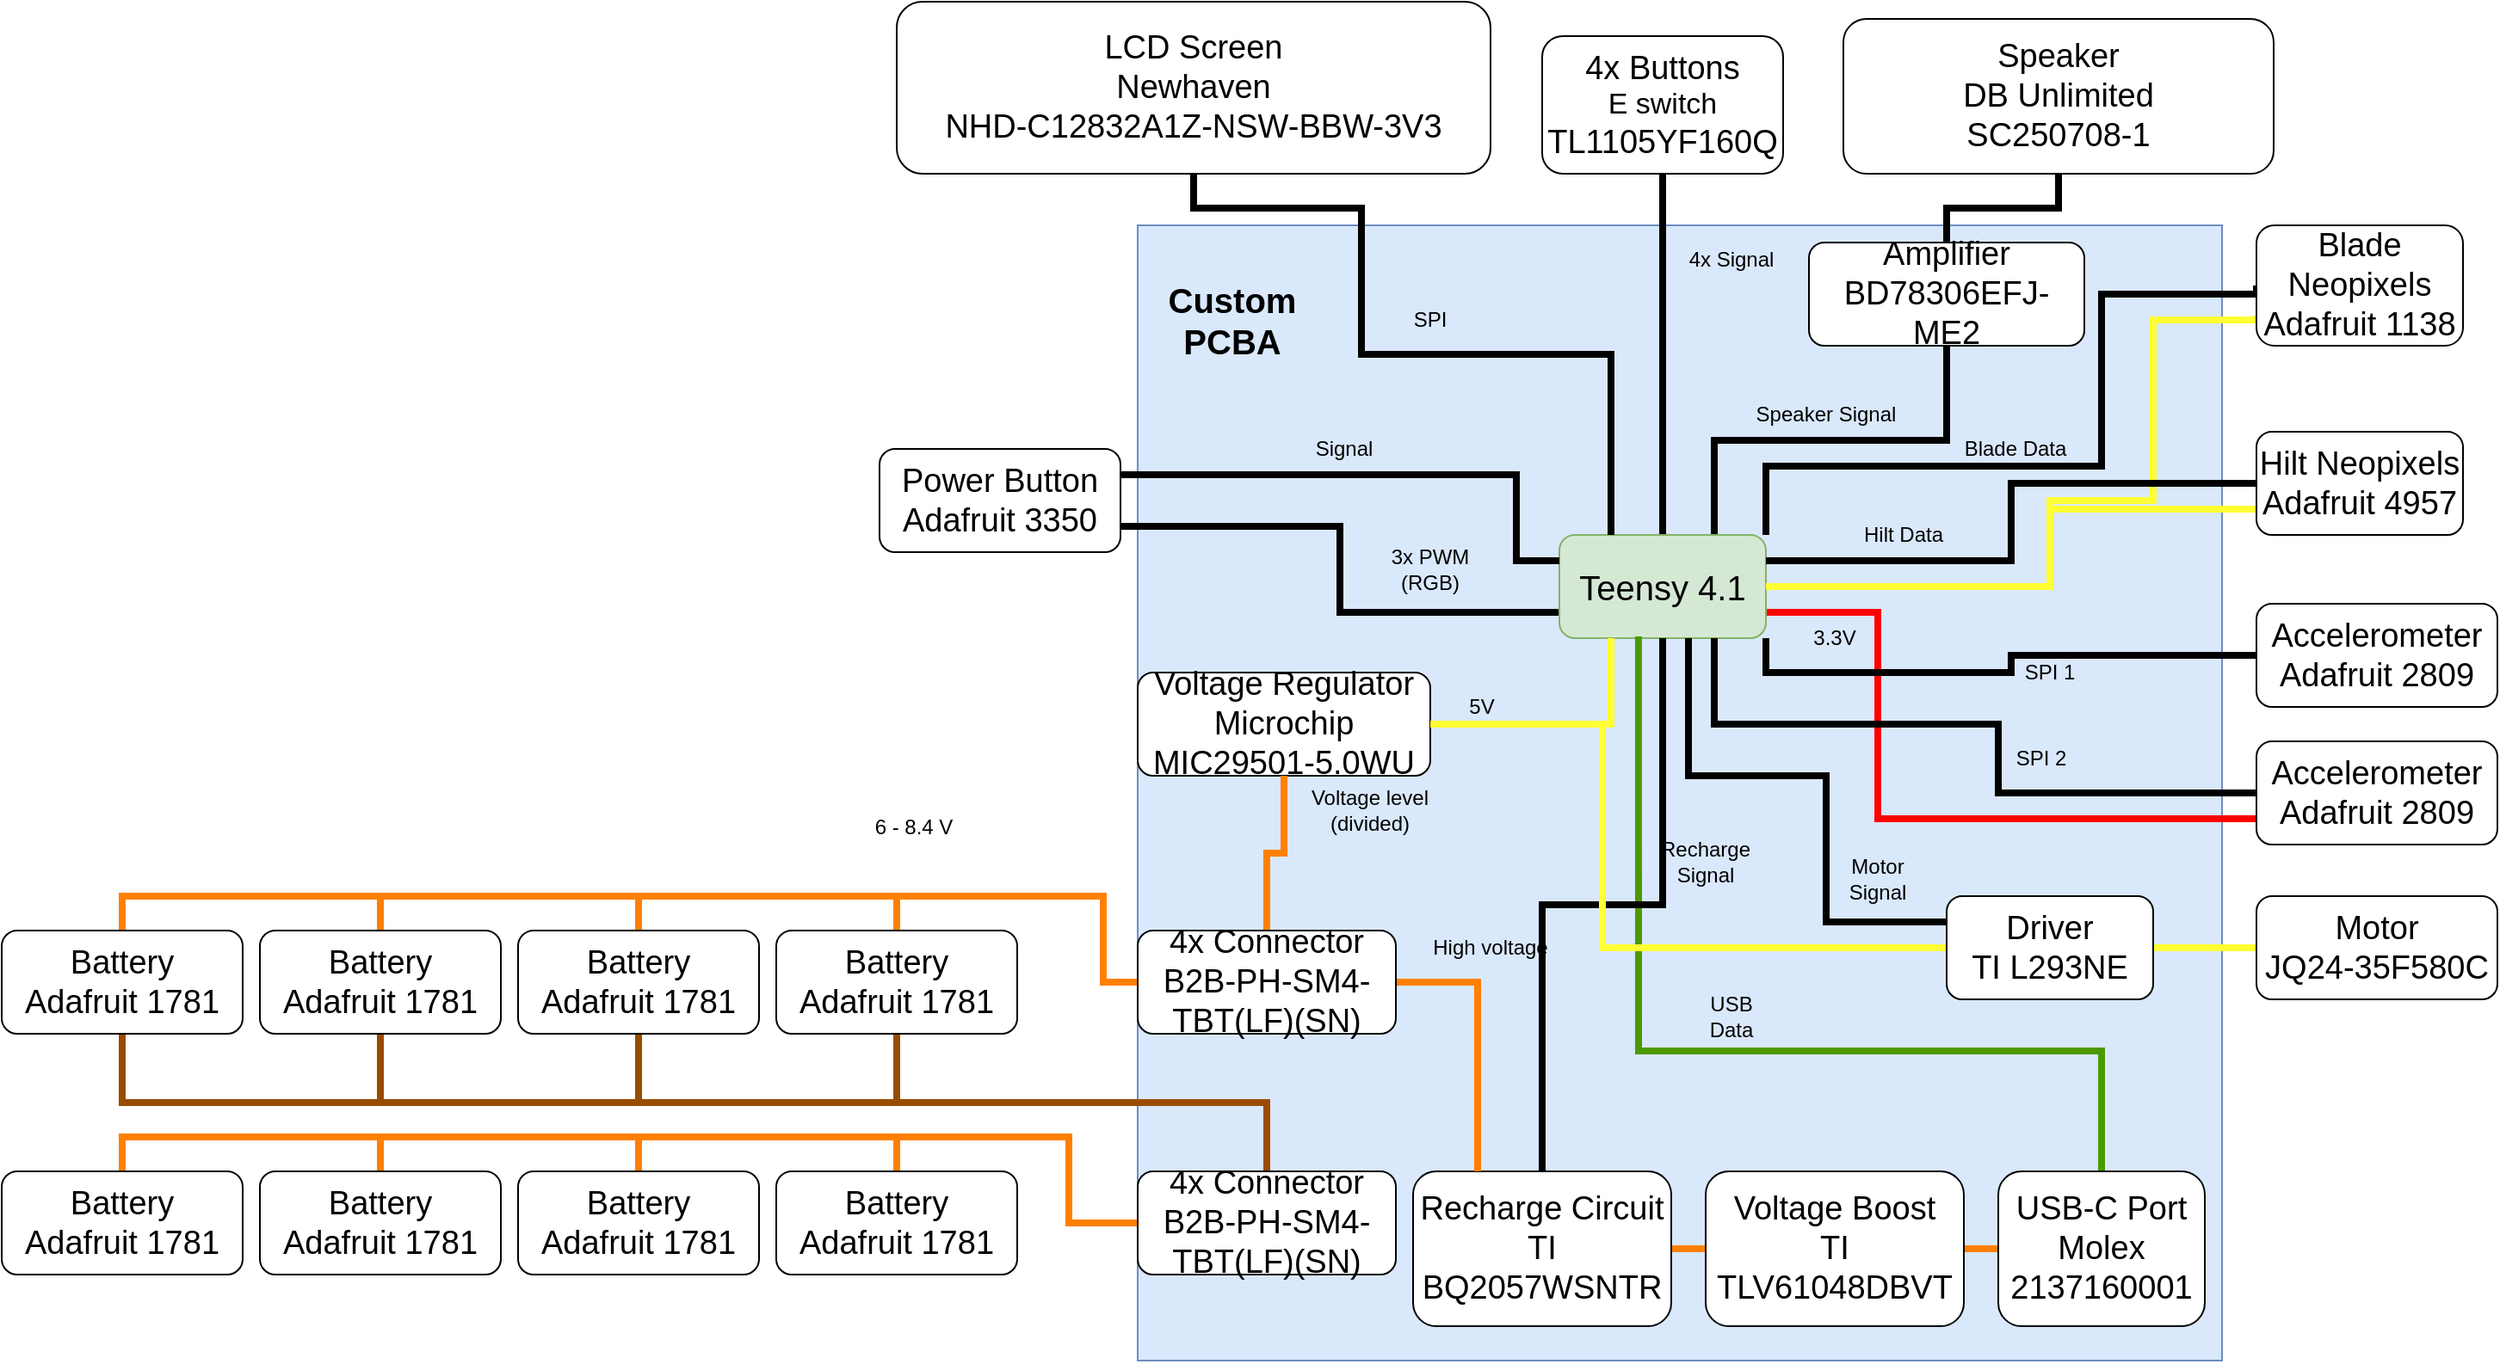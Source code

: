 <mxfile version="14.4.3" type="device"><diagram id="tJHZqEU9b3s4Z7ZnYbz-" name="Page-1"><mxGraphModel dx="2176" dy="1868" grid="1" gridSize="10" guides="1" tooltips="1" connect="1" arrows="1" fold="1" page="1" pageScale="1" pageWidth="850" pageHeight="1100" math="0" shadow="0"><root><mxCell id="0"/><mxCell id="1" parent="0"/><mxCell id="uuftW81fmSAjzaZZql---2" value="" style="rounded=0;whiteSpace=wrap;html=1;fillColor=#dae8fc;strokeColor=#6c8ebf;" parent="1" vertex="1"><mxGeometry x="120" y="60" width="630" height="660" as="geometry"/></mxCell><mxCell id="uuftW81fmSAjzaZZql---31" style="edgeStyle=orthogonalEdgeStyle;rounded=0;orthogonalLoop=1;jettySize=auto;html=1;exitX=0;exitY=0.75;exitDx=0;exitDy=0;entryX=1;entryY=0.75;entryDx=0;entryDy=0;endArrow=none;endFill=0;strokeWidth=4;" parent="1" source="uuftW81fmSAjzaZZql---1" target="uuftW81fmSAjzaZZql---15" edge="1"><mxGeometry relative="1" as="geometry"/></mxCell><mxCell id="uuftW81fmSAjzaZZql---37" style="edgeStyle=orthogonalEdgeStyle;rounded=0;orthogonalLoop=1;jettySize=auto;html=1;exitX=1;exitY=0.75;exitDx=0;exitDy=0;endArrow=none;endFill=0;strokeWidth=4;strokeColor=#FF0000;entryX=0;entryY=0.75;entryDx=0;entryDy=0;" parent="1" source="uuftW81fmSAjzaZZql---1" target="uuftW81fmSAjzaZZql---51" edge="1"><mxGeometry relative="1" as="geometry"><mxPoint x="580" y="760" as="targetPoint"/><Array as="points"><mxPoint x="550" y="285"/><mxPoint x="550" y="405"/></Array></mxGeometry></mxCell><mxCell id="uuftW81fmSAjzaZZql---39" style="edgeStyle=orthogonalEdgeStyle;rounded=0;orthogonalLoop=1;jettySize=auto;html=1;exitX=0.5;exitY=0;exitDx=0;exitDy=0;endArrow=none;endFill=0;strokeWidth=4;" parent="1" source="uuftW81fmSAjzaZZql---1" target="uuftW81fmSAjzaZZql---11" edge="1"><mxGeometry relative="1" as="geometry"/></mxCell><mxCell id="uuftW81fmSAjzaZZql---42" style="edgeStyle=orthogonalEdgeStyle;rounded=0;orthogonalLoop=1;jettySize=auto;html=1;exitX=0.75;exitY=0;exitDx=0;exitDy=0;entryX=0.5;entryY=1;entryDx=0;entryDy=0;endArrow=none;endFill=0;strokeWidth=4;" parent="1" source="uuftW81fmSAjzaZZql---1" target="uuftW81fmSAjzaZZql---41" edge="1"><mxGeometry relative="1" as="geometry"/></mxCell><mxCell id="uuftW81fmSAjzaZZql---45" style="edgeStyle=orthogonalEdgeStyle;rounded=0;orthogonalLoop=1;jettySize=auto;html=1;exitX=1;exitY=0;exitDx=0;exitDy=0;entryX=0;entryY=0.5;entryDx=0;entryDy=0;endArrow=none;endFill=0;strokeColor=#000000;strokeWidth=4;" parent="1" source="uuftW81fmSAjzaZZql---1" target="uuftW81fmSAjzaZZql---6" edge="1"><mxGeometry relative="1" as="geometry"><Array as="points"><mxPoint x="485" y="200"/><mxPoint x="680" y="200"/><mxPoint x="680" y="100"/></Array></mxGeometry></mxCell><mxCell id="uuftW81fmSAjzaZZql---49" style="edgeStyle=orthogonalEdgeStyle;rounded=0;orthogonalLoop=1;jettySize=auto;html=1;exitX=1;exitY=0.5;exitDx=0;exitDy=0;entryX=0;entryY=0.75;entryDx=0;entryDy=0;endArrow=none;endFill=0;strokeWidth=4;strokeColor=#FFFF33;" parent="1" source="uuftW81fmSAjzaZZql---1" target="uuftW81fmSAjzaZZql---7" edge="1"><mxGeometry relative="1" as="geometry"><Array as="points"><mxPoint x="650" y="270"/><mxPoint x="650" y="225"/></Array></mxGeometry></mxCell><mxCell id="uuftW81fmSAjzaZZql---1" value="&lt;font style=&quot;font-size: 20px&quot;&gt;Teensy 4.1&lt;/font&gt;" style="rounded=1;whiteSpace=wrap;html=1;fillColor=#d5e8d4;strokeColor=#82b366;" parent="1" vertex="1"><mxGeometry x="365" y="240" width="120" height="60" as="geometry"/></mxCell><mxCell id="uuftW81fmSAjzaZZql---3" value="&lt;b&gt;&lt;font style=&quot;font-size: 20px&quot;&gt;Custom PCBA&lt;/font&gt;&lt;/b&gt;" style="text;html=1;strokeColor=none;fillColor=none;align=center;verticalAlign=middle;whiteSpace=wrap;rounded=0;" parent="1" vertex="1"><mxGeometry x="130" y="90" width="90" height="50" as="geometry"/></mxCell><mxCell id="uuftW81fmSAjzaZZql---4" value="&lt;font&gt;&lt;span style=&quot;font-size: 19px&quot;&gt;Speaker&lt;/span&gt;&lt;br&gt;&lt;span style=&quot;font-size: 19px&quot;&gt;DB Unlimited&lt;/span&gt;&lt;br&gt;&lt;span style=&quot;font-size: 19px&quot;&gt;SC250708-1&lt;/span&gt;&lt;br&gt;&lt;/font&gt;" style="rounded=1;whiteSpace=wrap;html=1;" parent="1" vertex="1"><mxGeometry x="530" y="-60" width="250" height="90" as="geometry"/></mxCell><mxCell id="uuftW81fmSAjzaZZql---50" style="edgeStyle=orthogonalEdgeStyle;rounded=0;orthogonalLoop=1;jettySize=auto;html=1;exitX=0;exitY=0.75;exitDx=0;exitDy=0;endArrow=none;endFill=0;strokeColor=#FFFF33;strokeWidth=4;entryX=1;entryY=0.5;entryDx=0;entryDy=0;" parent="1" source="uuftW81fmSAjzaZZql---6" target="uuftW81fmSAjzaZZql---1" edge="1"><mxGeometry relative="1" as="geometry"><mxPoint x="720" y="220" as="targetPoint"/><Array as="points"><mxPoint x="710" y="115"/><mxPoint x="710" y="220"/><mxPoint x="650" y="220"/><mxPoint x="650" y="270"/></Array></mxGeometry></mxCell><mxCell id="uuftW81fmSAjzaZZql---6" value="&lt;font style=&quot;font-size: 19px&quot;&gt;Blade Neopixels&lt;br&gt;Adafruit 1138&lt;br&gt;&lt;/font&gt;" style="rounded=1;whiteSpace=wrap;html=1;" parent="1" vertex="1"><mxGeometry x="770" y="60" width="120" height="70" as="geometry"/></mxCell><mxCell id="uuftW81fmSAjzaZZql---47" style="edgeStyle=orthogonalEdgeStyle;rounded=0;orthogonalLoop=1;jettySize=auto;html=1;exitX=0;exitY=0.5;exitDx=0;exitDy=0;entryX=1;entryY=0.25;entryDx=0;entryDy=0;endArrow=none;endFill=0;strokeColor=#000000;strokeWidth=4;" parent="1" source="uuftW81fmSAjzaZZql---7" target="uuftW81fmSAjzaZZql---1" edge="1"><mxGeometry relative="1" as="geometry"/></mxCell><mxCell id="uuftW81fmSAjzaZZql---7" value="&lt;font style=&quot;font-size: 19px&quot;&gt;Hilt Neopixels&lt;br&gt;Adafruit 4957&lt;br&gt;&lt;/font&gt;" style="rounded=1;whiteSpace=wrap;html=1;" parent="1" vertex="1"><mxGeometry x="770" y="180" width="120" height="60" as="geometry"/></mxCell><mxCell id="uuftW81fmSAjzaZZql---52" style="edgeStyle=orthogonalEdgeStyle;rounded=0;orthogonalLoop=1;jettySize=auto;html=1;exitX=0;exitY=0.5;exitDx=0;exitDy=0;entryX=1;entryY=1;entryDx=0;entryDy=0;endArrow=none;endFill=0;strokeWidth=4;" parent="1" source="uuftW81fmSAjzaZZql---9" target="uuftW81fmSAjzaZZql---1" edge="1"><mxGeometry relative="1" as="geometry"/></mxCell><mxCell id="uuftW81fmSAjzaZZql---9" value="&lt;font style=&quot;font-size: 19px&quot;&gt;Accelerometer&lt;br&gt;Adafruit 2809&lt;br&gt;&lt;/font&gt;" style="rounded=1;whiteSpace=wrap;html=1;" parent="1" vertex="1"><mxGeometry x="770" y="280" width="140" height="60" as="geometry"/></mxCell><mxCell id="uuftW81fmSAjzaZZql---57" style="edgeStyle=orthogonalEdgeStyle;rounded=0;orthogonalLoop=1;jettySize=auto;html=1;exitX=0.5;exitY=1;exitDx=0;exitDy=0;entryX=0.25;entryY=0;entryDx=0;entryDy=0;endArrow=none;endFill=0;strokeColor=#000000;strokeWidth=4;" parent="1" source="uuftW81fmSAjzaZZql---10" target="uuftW81fmSAjzaZZql---1" edge="1"><mxGeometry relative="1" as="geometry"><Array as="points"><mxPoint x="153" y="50"/><mxPoint x="250" y="50"/><mxPoint x="250" y="135"/><mxPoint x="395" y="135"/></Array></mxGeometry></mxCell><mxCell id="uuftW81fmSAjzaZZql---10" value="&lt;font&gt;&lt;span style=&quot;font-size: 19px&quot;&gt;LCD Screen&lt;/span&gt;&lt;br&gt;&lt;span style=&quot;font-size: 19px&quot;&gt;Newhaven&lt;br&gt;NHD-C12832A1Z-NSW-BBW-3V3&lt;/span&gt;&lt;br&gt;&lt;/font&gt;" style="rounded=1;whiteSpace=wrap;html=1;" parent="1" vertex="1"><mxGeometry x="-20" y="-70" width="345" height="100" as="geometry"/></mxCell><mxCell id="uuftW81fmSAjzaZZql---11" value="&lt;font&gt;&lt;span style=&quot;font-size: 19px&quot;&gt;4x Buttons&lt;br&gt;&lt;/span&gt;&lt;font style=&quot;font-size: 17px&quot;&gt;E switch&lt;/font&gt;&lt;br&gt;&lt;span style=&quot;font-size: 19px&quot;&gt;TL1105YF160Q&lt;/span&gt;&lt;br&gt;&lt;/font&gt;" style="rounded=1;whiteSpace=wrap;html=1;" parent="1" vertex="1"><mxGeometry x="355" y="-50" width="140" height="80" as="geometry"/></mxCell><mxCell id="uuftW81fmSAjzaZZql---63" style="edgeStyle=orthogonalEdgeStyle;rounded=0;orthogonalLoop=1;jettySize=auto;html=1;exitX=0;exitY=0.5;exitDx=0;exitDy=0;entryX=1;entryY=0.5;entryDx=0;entryDy=0;endArrow=none;endFill=0;strokeWidth=4;strokeColor=#FF8000;" parent="1" source="uuftW81fmSAjzaZZql---12" target="uuftW81fmSAjzaZZql---16" edge="1"><mxGeometry relative="1" as="geometry"/></mxCell><mxCell id="uuftW81fmSAjzaZZql---70" style="edgeStyle=orthogonalEdgeStyle;rounded=0;orthogonalLoop=1;jettySize=auto;html=1;exitX=0.5;exitY=0;exitDx=0;exitDy=0;entryX=0.383;entryY=0.983;entryDx=0;entryDy=0;entryPerimeter=0;endArrow=none;endFill=0;strokeWidth=4;strokeColor=#4D9900;" parent="1" source="uuftW81fmSAjzaZZql---12" target="uuftW81fmSAjzaZZql---1" edge="1"><mxGeometry relative="1" as="geometry"><Array as="points"><mxPoint x="680" y="540"/><mxPoint x="411" y="540"/></Array></mxGeometry></mxCell><mxCell id="uuftW81fmSAjzaZZql---12" value="&lt;font&gt;&lt;span style=&quot;font-size: 19px&quot;&gt;USB-C Port&lt;/span&gt;&lt;br&gt;&lt;span style=&quot;font-size: 19px&quot;&gt;Molex&lt;/span&gt;&lt;br&gt;&lt;span style=&quot;font-size: 19px&quot;&gt;2137160001&lt;/span&gt;&lt;br&gt;&lt;/font&gt;" style="rounded=1;whiteSpace=wrap;html=1;" parent="1" vertex="1"><mxGeometry x="620" y="610" width="120" height="90" as="geometry"/></mxCell><mxCell id="uuftW81fmSAjzaZZql---66" style="edgeStyle=orthogonalEdgeStyle;rounded=0;orthogonalLoop=1;jettySize=auto;html=1;exitX=0;exitY=0.5;exitDx=0;exitDy=0;entryX=1;entryY=0.5;entryDx=0;entryDy=0;endArrow=none;endFill=0;strokeWidth=4;strokeColor=#FFFF33;" parent="1" source="uuftW81fmSAjzaZZql---13" target="uuftW81fmSAjzaZZql---65" edge="1"><mxGeometry relative="1" as="geometry"/></mxCell><mxCell id="uuftW81fmSAjzaZZql---13" value="&lt;font&gt;&lt;span style=&quot;font-size: 19px&quot;&gt;Motor&lt;/span&gt;&lt;br&gt;&lt;span style=&quot;font-size: 19px&quot;&gt;JQ24-35F580C&lt;/span&gt;&lt;br&gt;&lt;/font&gt;" style="rounded=1;whiteSpace=wrap;html=1;" parent="1" vertex="1"><mxGeometry x="770" y="450" width="140" height="60" as="geometry"/></mxCell><mxCell id="uuftW81fmSAjzaZZql---94" style="edgeStyle=orthogonalEdgeStyle;rounded=0;orthogonalLoop=1;jettySize=auto;html=1;exitX=0.5;exitY=0;exitDx=0;exitDy=0;endArrow=none;endFill=0;strokeColor=#FF8000;strokeWidth=4;" parent="1" source="uuftW81fmSAjzaZZql---14" target="uuftW81fmSAjzaZZql---89" edge="1"><mxGeometry relative="1" as="geometry"><Array as="points"><mxPoint x="-20" y="450"/><mxPoint x="100" y="450"/><mxPoint x="100" y="500"/></Array></mxGeometry></mxCell><mxCell id="uuftW81fmSAjzaZZql---100" style="edgeStyle=orthogonalEdgeStyle;rounded=0;orthogonalLoop=1;jettySize=auto;html=1;exitX=0.5;exitY=1;exitDx=0;exitDy=0;endArrow=none;endFill=0;strokeColor=#994C00;strokeWidth=4;" parent="1" source="uuftW81fmSAjzaZZql---14" target="uuftW81fmSAjzaZZql---90" edge="1"><mxGeometry relative="1" as="geometry"/></mxCell><mxCell id="uuftW81fmSAjzaZZql---14" value="&lt;font style=&quot;font-size: 19px&quot;&gt;Battery&lt;br&gt;Adafruit 1781&lt;br&gt;&lt;/font&gt;" style="rounded=1;whiteSpace=wrap;html=1;" parent="1" vertex="1"><mxGeometry x="-90" y="470" width="140" height="60" as="geometry"/></mxCell><mxCell id="uuftW81fmSAjzaZZql---35" style="edgeStyle=orthogonalEdgeStyle;rounded=0;orthogonalLoop=1;jettySize=auto;html=1;exitX=1;exitY=0.25;exitDx=0;exitDy=0;entryX=0;entryY=0.25;entryDx=0;entryDy=0;endArrow=none;endFill=0;strokeWidth=4;" parent="1" source="uuftW81fmSAjzaZZql---15" target="uuftW81fmSAjzaZZql---1" edge="1"><mxGeometry relative="1" as="geometry"><Array as="points"><mxPoint x="340" y="205"/><mxPoint x="340" y="255"/></Array></mxGeometry></mxCell><mxCell id="uuftW81fmSAjzaZZql---15" value="&lt;font style=&quot;font-size: 19px&quot;&gt;Power Button&lt;br&gt;Adafruit 3350&lt;br&gt;&lt;/font&gt;" style="rounded=1;whiteSpace=wrap;html=1;" parent="1" vertex="1"><mxGeometry x="-30" y="190" width="140" height="60" as="geometry"/></mxCell><mxCell id="uuftW81fmSAjzaZZql---18" style="edgeStyle=orthogonalEdgeStyle;rounded=0;orthogonalLoop=1;jettySize=auto;html=1;exitX=0.5;exitY=1;exitDx=0;exitDy=0;entryX=0.5;entryY=0;entryDx=0;entryDy=0;strokeColor=none;endArrow=none;endFill=0;strokeWidth=4;" parent="1" source="uuftW81fmSAjzaZZql---16" target="uuftW81fmSAjzaZZql---12" edge="1"><mxGeometry relative="1" as="geometry"/></mxCell><mxCell id="uuftW81fmSAjzaZZql---64" style="edgeStyle=orthogonalEdgeStyle;rounded=0;orthogonalLoop=1;jettySize=auto;html=1;exitX=0;exitY=0.5;exitDx=0;exitDy=0;entryX=1;entryY=0.5;entryDx=0;entryDy=0;endArrow=none;endFill=0;strokeWidth=4;strokeColor=#FF8000;" parent="1" source="uuftW81fmSAjzaZZql---16" target="uuftW81fmSAjzaZZql---17" edge="1"><mxGeometry relative="1" as="geometry"/></mxCell><mxCell id="uuftW81fmSAjzaZZql---16" value="&lt;font&gt;&lt;span style=&quot;font-size: 19px&quot;&gt;Voltage Boost&lt;/span&gt;&lt;br&gt;&lt;span style=&quot;font-size: 19px&quot;&gt;TI&lt;/span&gt;&lt;br&gt;&lt;span style=&quot;font-size: 19px&quot;&gt;TLV61048DBVT&lt;/span&gt;&lt;br&gt;&lt;/font&gt;" style="rounded=1;whiteSpace=wrap;html=1;" parent="1" vertex="1"><mxGeometry x="450" y="610" width="150" height="90" as="geometry"/></mxCell><mxCell id="uuftW81fmSAjzaZZql---23" style="edgeStyle=orthogonalEdgeStyle;rounded=0;orthogonalLoop=1;jettySize=auto;html=1;exitX=0.5;exitY=0;exitDx=0;exitDy=0;entryX=0.5;entryY=1;entryDx=0;entryDy=0;endArrow=none;endFill=0;strokeWidth=4;" parent="1" source="uuftW81fmSAjzaZZql---17" target="uuftW81fmSAjzaZZql---1" edge="1"><mxGeometry relative="1" as="geometry"/></mxCell><mxCell id="uuftW81fmSAjzaZZql---17" value="&lt;font&gt;&lt;span style=&quot;font-size: 19px&quot;&gt;Recharge Circuit&lt;/span&gt;&lt;br&gt;&lt;span style=&quot;font-size: 19px&quot;&gt;TI&lt;/span&gt;&lt;br&gt;&lt;span style=&quot;font-size: 19px&quot;&gt;BQ2057WSNTR&lt;/span&gt;&lt;br&gt;&lt;/font&gt;" style="rounded=1;whiteSpace=wrap;html=1;" parent="1" vertex="1"><mxGeometry x="280" y="610" width="150" height="90" as="geometry"/></mxCell><mxCell id="uuftW81fmSAjzaZZql---22" value="High voltage" style="text;html=1;strokeColor=none;fillColor=none;align=center;verticalAlign=middle;whiteSpace=wrap;rounded=0;" parent="1" vertex="1"><mxGeometry x="280" y="470" width="90" height="20" as="geometry"/></mxCell><mxCell id="uuftW81fmSAjzaZZql---24" value="Recharge&lt;br&gt;Signal" style="text;html=1;strokeColor=none;fillColor=none;align=center;verticalAlign=middle;whiteSpace=wrap;rounded=0;" parent="1" vertex="1"><mxGeometry x="430" y="420" width="40" height="20" as="geometry"/></mxCell><mxCell id="uuftW81fmSAjzaZZql---28" style="edgeStyle=orthogonalEdgeStyle;rounded=0;orthogonalLoop=1;jettySize=auto;html=1;exitX=1;exitY=0.5;exitDx=0;exitDy=0;entryX=0.25;entryY=1;entryDx=0;entryDy=0;endArrow=none;endFill=0;strokeWidth=4;strokeColor=#FFFF33;" parent="1" source="uuftW81fmSAjzaZZql---26" target="uuftW81fmSAjzaZZql---1" edge="1"><mxGeometry relative="1" as="geometry"/></mxCell><mxCell id="uuftW81fmSAjzaZZql---26" value="&lt;font&gt;&lt;span style=&quot;font-size: 19px&quot;&gt;Voltage Regulator&lt;/span&gt;&lt;br&gt;&lt;span style=&quot;font-size: 19px&quot;&gt;Microchip&lt;/span&gt;&lt;br&gt;&lt;span style=&quot;font-size: 19px&quot;&gt;MIC29501-5.0WU&lt;/span&gt;&lt;br&gt;&lt;/font&gt;" style="rounded=1;whiteSpace=wrap;html=1;" parent="1" vertex="1"><mxGeometry x="120" y="320" width="170" height="60" as="geometry"/></mxCell><mxCell id="uuftW81fmSAjzaZZql---29" value="5V" style="text;html=1;strokeColor=none;fillColor=none;align=center;verticalAlign=middle;whiteSpace=wrap;rounded=0;" parent="1" vertex="1"><mxGeometry x="300" y="330" width="40" height="20" as="geometry"/></mxCell><mxCell id="uuftW81fmSAjzaZZql---30" value="6 - 8.4 V" style="text;html=1;strokeColor=none;fillColor=none;align=center;verticalAlign=middle;whiteSpace=wrap;rounded=0;" parent="1" vertex="1"><mxGeometry x="-40" y="400" width="60" height="20" as="geometry"/></mxCell><mxCell id="uuftW81fmSAjzaZZql---32" value="3x PWM (RGB)" style="text;html=1;strokeColor=none;fillColor=none;align=center;verticalAlign=middle;whiteSpace=wrap;rounded=0;" parent="1" vertex="1"><mxGeometry x="260" y="250" width="60" height="20" as="geometry"/></mxCell><mxCell id="uuftW81fmSAjzaZZql---34" value="Voltage level&lt;br&gt;(divided)" style="text;html=1;strokeColor=none;fillColor=none;align=center;verticalAlign=middle;whiteSpace=wrap;rounded=0;" parent="1" vertex="1"><mxGeometry x="210" y="390" width="90" height="20" as="geometry"/></mxCell><mxCell id="uuftW81fmSAjzaZZql---36" value="Signal" style="text;html=1;strokeColor=none;fillColor=none;align=center;verticalAlign=middle;whiteSpace=wrap;rounded=0;" parent="1" vertex="1"><mxGeometry x="220" y="180" width="40" height="20" as="geometry"/></mxCell><mxCell id="uuftW81fmSAjzaZZql---38" value="3.3V" style="text;html=1;strokeColor=none;fillColor=none;align=center;verticalAlign=middle;whiteSpace=wrap;rounded=0;" parent="1" vertex="1"><mxGeometry x="505" y="290" width="40" height="20" as="geometry"/></mxCell><mxCell id="uuftW81fmSAjzaZZql---40" value="4x Signal" style="text;html=1;strokeColor=none;fillColor=none;align=center;verticalAlign=middle;whiteSpace=wrap;rounded=0;" parent="1" vertex="1"><mxGeometry x="425" y="70" width="80" height="20" as="geometry"/></mxCell><mxCell id="uuftW81fmSAjzaZZql---44" style="edgeStyle=orthogonalEdgeStyle;rounded=0;orthogonalLoop=1;jettySize=auto;html=1;exitX=0.5;exitY=0;exitDx=0;exitDy=0;endArrow=none;endFill=0;strokeColor=#000000;strokeWidth=4;" parent="1" source="uuftW81fmSAjzaZZql---41" target="uuftW81fmSAjzaZZql---4" edge="1"><mxGeometry relative="1" as="geometry"/></mxCell><mxCell id="uuftW81fmSAjzaZZql---41" value="&lt;span style=&quot;font-size: 19px&quot;&gt;Amplifier&lt;/span&gt;&lt;br&gt;&lt;span style=&quot;font-size: 19px&quot;&gt;BD78306EFJ-ME2&lt;/span&gt;" style="rounded=1;whiteSpace=wrap;html=1;" parent="1" vertex="1"><mxGeometry x="510" y="70" width="160" height="60" as="geometry"/></mxCell><mxCell id="uuftW81fmSAjzaZZql---43" value="Speaker Signal" style="text;html=1;strokeColor=none;fillColor=none;align=center;verticalAlign=middle;whiteSpace=wrap;rounded=0;" parent="1" vertex="1"><mxGeometry x="460" y="160" width="120" height="20" as="geometry"/></mxCell><mxCell id="uuftW81fmSAjzaZZql---46" value="Blade Data" style="text;html=1;strokeColor=none;fillColor=none;align=center;verticalAlign=middle;whiteSpace=wrap;rounded=0;" parent="1" vertex="1"><mxGeometry x="570" y="180" width="120" height="20" as="geometry"/></mxCell><mxCell id="uuftW81fmSAjzaZZql---48" value="Hilt Data" style="text;html=1;strokeColor=none;fillColor=none;align=center;verticalAlign=middle;whiteSpace=wrap;rounded=0;" parent="1" vertex="1"><mxGeometry x="505" y="230" width="120" height="20" as="geometry"/></mxCell><mxCell id="uuftW81fmSAjzaZZql---53" style="edgeStyle=orthogonalEdgeStyle;rounded=0;orthogonalLoop=1;jettySize=auto;html=1;exitX=0;exitY=0.5;exitDx=0;exitDy=0;entryX=0.75;entryY=1;entryDx=0;entryDy=0;endArrow=none;endFill=0;strokeColor=#000000;strokeWidth=4;" parent="1" source="uuftW81fmSAjzaZZql---51" target="uuftW81fmSAjzaZZql---1" edge="1"><mxGeometry relative="1" as="geometry"><Array as="points"><mxPoint x="620" y="390"/><mxPoint x="620" y="350"/><mxPoint x="455" y="350"/></Array></mxGeometry></mxCell><mxCell id="uuftW81fmSAjzaZZql---51" value="&lt;font style=&quot;font-size: 19px&quot;&gt;Accelerometer&lt;br&gt;Adafruit 2809&lt;br&gt;&lt;/font&gt;" style="rounded=1;whiteSpace=wrap;html=1;" parent="1" vertex="1"><mxGeometry x="770" y="360" width="140" height="60" as="geometry"/></mxCell><mxCell id="uuftW81fmSAjzaZZql---54" value="SPI 1" style="text;html=1;strokeColor=none;fillColor=none;align=center;verticalAlign=middle;whiteSpace=wrap;rounded=0;" parent="1" vertex="1"><mxGeometry x="630" y="310" width="40" height="20" as="geometry"/></mxCell><mxCell id="uuftW81fmSAjzaZZql---55" value="SPI 2" style="text;html=1;strokeColor=none;fillColor=none;align=center;verticalAlign=middle;whiteSpace=wrap;rounded=0;" parent="1" vertex="1"><mxGeometry x="625" y="360" width="40" height="20" as="geometry"/></mxCell><mxCell id="uuftW81fmSAjzaZZql---58" value="SPI" style="text;html=1;strokeColor=none;fillColor=none;align=center;verticalAlign=middle;whiteSpace=wrap;rounded=0;" parent="1" vertex="1"><mxGeometry x="270" y="105" width="40" height="20" as="geometry"/></mxCell><mxCell id="uuftW81fmSAjzaZZql---67" style="edgeStyle=orthogonalEdgeStyle;rounded=0;orthogonalLoop=1;jettySize=auto;html=1;exitX=0;exitY=0.5;exitDx=0;exitDy=0;endArrow=none;endFill=0;strokeColor=#FFFF33;strokeWidth=4;" parent="1" source="uuftW81fmSAjzaZZql---65" edge="1"><mxGeometry relative="1" as="geometry"><mxPoint x="290" y="350" as="targetPoint"/><Array as="points"><mxPoint x="390" y="480"/><mxPoint x="390" y="350"/></Array></mxGeometry></mxCell><mxCell id="uuftW81fmSAjzaZZql---68" style="edgeStyle=orthogonalEdgeStyle;rounded=0;orthogonalLoop=1;jettySize=auto;html=1;exitX=0;exitY=0.25;exitDx=0;exitDy=0;entryX=0.625;entryY=1;entryDx=0;entryDy=0;entryPerimeter=0;endArrow=none;endFill=0;strokeWidth=4;" parent="1" source="uuftW81fmSAjzaZZql---65" target="uuftW81fmSAjzaZZql---1" edge="1"><mxGeometry relative="1" as="geometry"><Array as="points"><mxPoint x="520" y="465"/><mxPoint x="520" y="380"/><mxPoint x="440" y="380"/></Array></mxGeometry></mxCell><mxCell id="uuftW81fmSAjzaZZql---65" value="&lt;span style=&quot;font-size: 19px&quot;&gt;Driver&lt;br&gt;TI L293NE&lt;br&gt;&lt;/span&gt;" style="rounded=1;whiteSpace=wrap;html=1;" parent="1" vertex="1"><mxGeometry x="590" y="450" width="120" height="60" as="geometry"/></mxCell><mxCell id="uuftW81fmSAjzaZZql---69" value="Motor Signal" style="text;html=1;strokeColor=none;fillColor=none;align=center;verticalAlign=middle;whiteSpace=wrap;rounded=0;" parent="1" vertex="1"><mxGeometry x="530" y="430" width="40" height="20" as="geometry"/></mxCell><mxCell id="uuftW81fmSAjzaZZql---71" value="USB Data" style="text;html=1;strokeColor=none;fillColor=none;align=center;verticalAlign=middle;whiteSpace=wrap;rounded=0;" parent="1" vertex="1"><mxGeometry x="445" y="510" width="40" height="20" as="geometry"/></mxCell><mxCell id="uuftW81fmSAjzaZZql---104" style="edgeStyle=orthogonalEdgeStyle;rounded=0;orthogonalLoop=1;jettySize=auto;html=1;exitX=0.5;exitY=0;exitDx=0;exitDy=0;endArrow=none;endFill=0;strokeColor=#FF8000;strokeWidth=4;" parent="1" source="uuftW81fmSAjzaZZql---73" edge="1"><mxGeometry relative="1" as="geometry"><mxPoint x="120" y="640" as="targetPoint"/><Array as="points"><mxPoint x="-20" y="590"/><mxPoint x="80" y="590"/><mxPoint x="80" y="640"/></Array></mxGeometry></mxCell><mxCell id="uuftW81fmSAjzaZZql---73" value="&lt;font style=&quot;font-size: 19px&quot;&gt;Battery&lt;br&gt;Adafruit 1781&lt;br&gt;&lt;/font&gt;" style="rounded=1;whiteSpace=wrap;html=1;" parent="1" vertex="1"><mxGeometry x="-90" y="610" width="140" height="60" as="geometry"/></mxCell><mxCell id="uuftW81fmSAjzaZZql---92" style="edgeStyle=orthogonalEdgeStyle;rounded=0;orthogonalLoop=1;jettySize=auto;html=1;exitX=0.5;exitY=0;exitDx=0;exitDy=0;entryX=0;entryY=0.5;entryDx=0;entryDy=0;endArrow=none;endFill=0;strokeColor=#FF8000;strokeWidth=4;" parent="1" source="uuftW81fmSAjzaZZql---75" target="uuftW81fmSAjzaZZql---89" edge="1"><mxGeometry relative="1" as="geometry"><Array as="points"><mxPoint x="-170" y="450"/><mxPoint x="100" y="450"/><mxPoint x="100" y="500"/></Array></mxGeometry></mxCell><mxCell id="uuftW81fmSAjzaZZql---99" style="edgeStyle=orthogonalEdgeStyle;rounded=0;orthogonalLoop=1;jettySize=auto;html=1;exitX=0.5;exitY=1;exitDx=0;exitDy=0;endArrow=none;endFill=0;strokeColor=#994C00;strokeWidth=4;" parent="1" source="uuftW81fmSAjzaZZql---75" target="uuftW81fmSAjzaZZql---90" edge="1"><mxGeometry relative="1" as="geometry"/></mxCell><mxCell id="uuftW81fmSAjzaZZql---75" value="&lt;font style=&quot;font-size: 19px&quot;&gt;Battery&lt;br&gt;Adafruit 1781&lt;br&gt;&lt;/font&gt;" style="rounded=1;whiteSpace=wrap;html=1;" parent="1" vertex="1"><mxGeometry x="-240" y="470" width="140" height="60" as="geometry"/></mxCell><mxCell id="uuftW81fmSAjzaZZql---103" style="edgeStyle=orthogonalEdgeStyle;rounded=0;orthogonalLoop=1;jettySize=auto;html=1;exitX=0.5;exitY=0;exitDx=0;exitDy=0;endArrow=none;endFill=0;strokeColor=#FF8000;strokeWidth=4;" parent="1" source="uuftW81fmSAjzaZZql---77" edge="1"><mxGeometry relative="1" as="geometry"><mxPoint x="120" y="640" as="targetPoint"/><Array as="points"><mxPoint x="-170" y="590"/><mxPoint x="80" y="590"/><mxPoint x="80" y="640"/></Array></mxGeometry></mxCell><mxCell id="uuftW81fmSAjzaZZql---77" value="&lt;font style=&quot;font-size: 19px&quot;&gt;Battery&lt;br&gt;Adafruit 1781&lt;br&gt;&lt;/font&gt;" style="rounded=1;whiteSpace=wrap;html=1;" parent="1" vertex="1"><mxGeometry x="-240" y="610" width="140" height="60" as="geometry"/></mxCell><mxCell id="uuftW81fmSAjzaZZql---93" style="edgeStyle=orthogonalEdgeStyle;rounded=0;orthogonalLoop=1;jettySize=auto;html=1;exitX=0.5;exitY=0;exitDx=0;exitDy=0;entryX=0;entryY=0.5;entryDx=0;entryDy=0;endArrow=none;endFill=0;strokeColor=#FF8000;strokeWidth=4;" parent="1" source="uuftW81fmSAjzaZZql---78" target="uuftW81fmSAjzaZZql---89" edge="1"><mxGeometry relative="1" as="geometry"><Array as="points"><mxPoint x="-320" y="450"/><mxPoint x="100" y="450"/><mxPoint x="100" y="500"/></Array></mxGeometry></mxCell><mxCell id="uuftW81fmSAjzaZZql---98" style="edgeStyle=orthogonalEdgeStyle;rounded=0;orthogonalLoop=1;jettySize=auto;html=1;exitX=0.5;exitY=1;exitDx=0;exitDy=0;endArrow=none;endFill=0;strokeColor=#994C00;strokeWidth=4;" parent="1" source="uuftW81fmSAjzaZZql---78" target="uuftW81fmSAjzaZZql---90" edge="1"><mxGeometry relative="1" as="geometry"/></mxCell><mxCell id="uuftW81fmSAjzaZZql---78" value="&lt;font style=&quot;font-size: 19px&quot;&gt;Battery&lt;br&gt;Adafruit 1781&lt;br&gt;&lt;/font&gt;" style="rounded=1;whiteSpace=wrap;html=1;" parent="1" vertex="1"><mxGeometry x="-390" y="470" width="140" height="60" as="geometry"/></mxCell><mxCell id="uuftW81fmSAjzaZZql---102" style="edgeStyle=orthogonalEdgeStyle;rounded=0;orthogonalLoop=1;jettySize=auto;html=1;exitX=0.5;exitY=0;exitDx=0;exitDy=0;entryX=0;entryY=0.5;entryDx=0;entryDy=0;endArrow=none;endFill=0;strokeColor=#FF8000;strokeWidth=4;" parent="1" source="uuftW81fmSAjzaZZql---80" target="uuftW81fmSAjzaZZql---90" edge="1"><mxGeometry relative="1" as="geometry"><Array as="points"><mxPoint x="-320" y="590"/><mxPoint x="80" y="590"/><mxPoint x="80" y="640"/></Array></mxGeometry></mxCell><mxCell id="uuftW81fmSAjzaZZql---80" value="&lt;font style=&quot;font-size: 19px&quot;&gt;Battery&lt;br&gt;Adafruit 1781&lt;br&gt;&lt;/font&gt;" style="rounded=1;whiteSpace=wrap;html=1;" parent="1" vertex="1"><mxGeometry x="-390" y="610" width="140" height="60" as="geometry"/></mxCell><mxCell id="uuftW81fmSAjzaZZql---95" style="edgeStyle=orthogonalEdgeStyle;rounded=0;orthogonalLoop=1;jettySize=auto;html=1;exitX=0.5;exitY=0;exitDx=0;exitDy=0;endArrow=none;endFill=0;strokeColor=#FF8000;strokeWidth=4;" parent="1" source="uuftW81fmSAjzaZZql---81" edge="1"><mxGeometry relative="1" as="geometry"><mxPoint x="120" y="500" as="targetPoint"/><Array as="points"><mxPoint x="-470" y="450"/><mxPoint x="100" y="450"/><mxPoint x="100" y="500"/></Array></mxGeometry></mxCell><mxCell id="uuftW81fmSAjzaZZql---96" style="edgeStyle=orthogonalEdgeStyle;rounded=0;orthogonalLoop=1;jettySize=auto;html=1;exitX=0.5;exitY=1;exitDx=0;exitDy=0;endArrow=none;endFill=0;strokeWidth=4;strokeColor=#994C00;" parent="1" source="uuftW81fmSAjzaZZql---81" target="uuftW81fmSAjzaZZql---90" edge="1"><mxGeometry relative="1" as="geometry"/></mxCell><mxCell id="uuftW81fmSAjzaZZql---81" value="&lt;font style=&quot;font-size: 19px&quot;&gt;Battery&lt;br&gt;Adafruit 1781&lt;br&gt;&lt;/font&gt;" style="rounded=1;whiteSpace=wrap;html=1;" parent="1" vertex="1"><mxGeometry x="-540" y="470" width="140" height="60" as="geometry"/></mxCell><mxCell id="uuftW81fmSAjzaZZql---101" style="edgeStyle=orthogonalEdgeStyle;rounded=0;orthogonalLoop=1;jettySize=auto;html=1;exitX=0.5;exitY=0;exitDx=0;exitDy=0;entryX=0;entryY=0.5;entryDx=0;entryDy=0;endArrow=none;endFill=0;strokeWidth=4;strokeColor=#FF8000;" parent="1" source="uuftW81fmSAjzaZZql---83" target="uuftW81fmSAjzaZZql---90" edge="1"><mxGeometry relative="1" as="geometry"><Array as="points"><mxPoint x="-470" y="590"/><mxPoint x="80" y="590"/><mxPoint x="80" y="640"/></Array></mxGeometry></mxCell><mxCell id="uuftW81fmSAjzaZZql---83" value="&lt;font style=&quot;font-size: 19px&quot;&gt;Battery&lt;br&gt;Adafruit 1781&lt;br&gt;&lt;/font&gt;" style="rounded=1;whiteSpace=wrap;html=1;" parent="1" vertex="1"><mxGeometry x="-540" y="610" width="140" height="60" as="geometry"/></mxCell><mxCell id="uuftW81fmSAjzaZZql---105" style="edgeStyle=orthogonalEdgeStyle;rounded=0;orthogonalLoop=1;jettySize=auto;html=1;exitX=1;exitY=0.5;exitDx=0;exitDy=0;entryX=0.25;entryY=0;entryDx=0;entryDy=0;endArrow=none;endFill=0;strokeColor=#FF8000;strokeWidth=4;" parent="1" source="uuftW81fmSAjzaZZql---89" target="uuftW81fmSAjzaZZql---17" edge="1"><mxGeometry relative="1" as="geometry"/></mxCell><mxCell id="uuftW81fmSAjzaZZql---106" style="edgeStyle=orthogonalEdgeStyle;rounded=0;orthogonalLoop=1;jettySize=auto;html=1;exitX=0.5;exitY=0;exitDx=0;exitDy=0;endArrow=none;endFill=0;strokeColor=#FF8000;strokeWidth=4;" parent="1" source="uuftW81fmSAjzaZZql---89" target="uuftW81fmSAjzaZZql---26" edge="1"><mxGeometry relative="1" as="geometry"/></mxCell><mxCell id="uuftW81fmSAjzaZZql---89" value="&lt;font&gt;&lt;span style=&quot;font-size: 19px&quot;&gt;4x Connector&lt;/span&gt;&lt;br&gt;&lt;span style=&quot;font-size: 19px&quot;&gt;B2B-PH-SM4-TBT(LF)(SN)&lt;/span&gt;&lt;br&gt;&lt;/font&gt;" style="rounded=1;whiteSpace=wrap;html=1;" parent="1" vertex="1"><mxGeometry x="120" y="470" width="150" height="60" as="geometry"/></mxCell><mxCell id="uuftW81fmSAjzaZZql---90" value="&lt;font&gt;&lt;span style=&quot;font-size: 19px&quot;&gt;4x Connector&lt;/span&gt;&lt;br&gt;&lt;span style=&quot;font-size: 19px&quot;&gt;B2B-PH-SM4-TBT(LF)(SN)&lt;/span&gt;&lt;br&gt;&lt;/font&gt;" style="rounded=1;whiteSpace=wrap;html=1;" parent="1" vertex="1"><mxGeometry x="120" y="610" width="150" height="60" as="geometry"/></mxCell></root></mxGraphModel></diagram></mxfile>